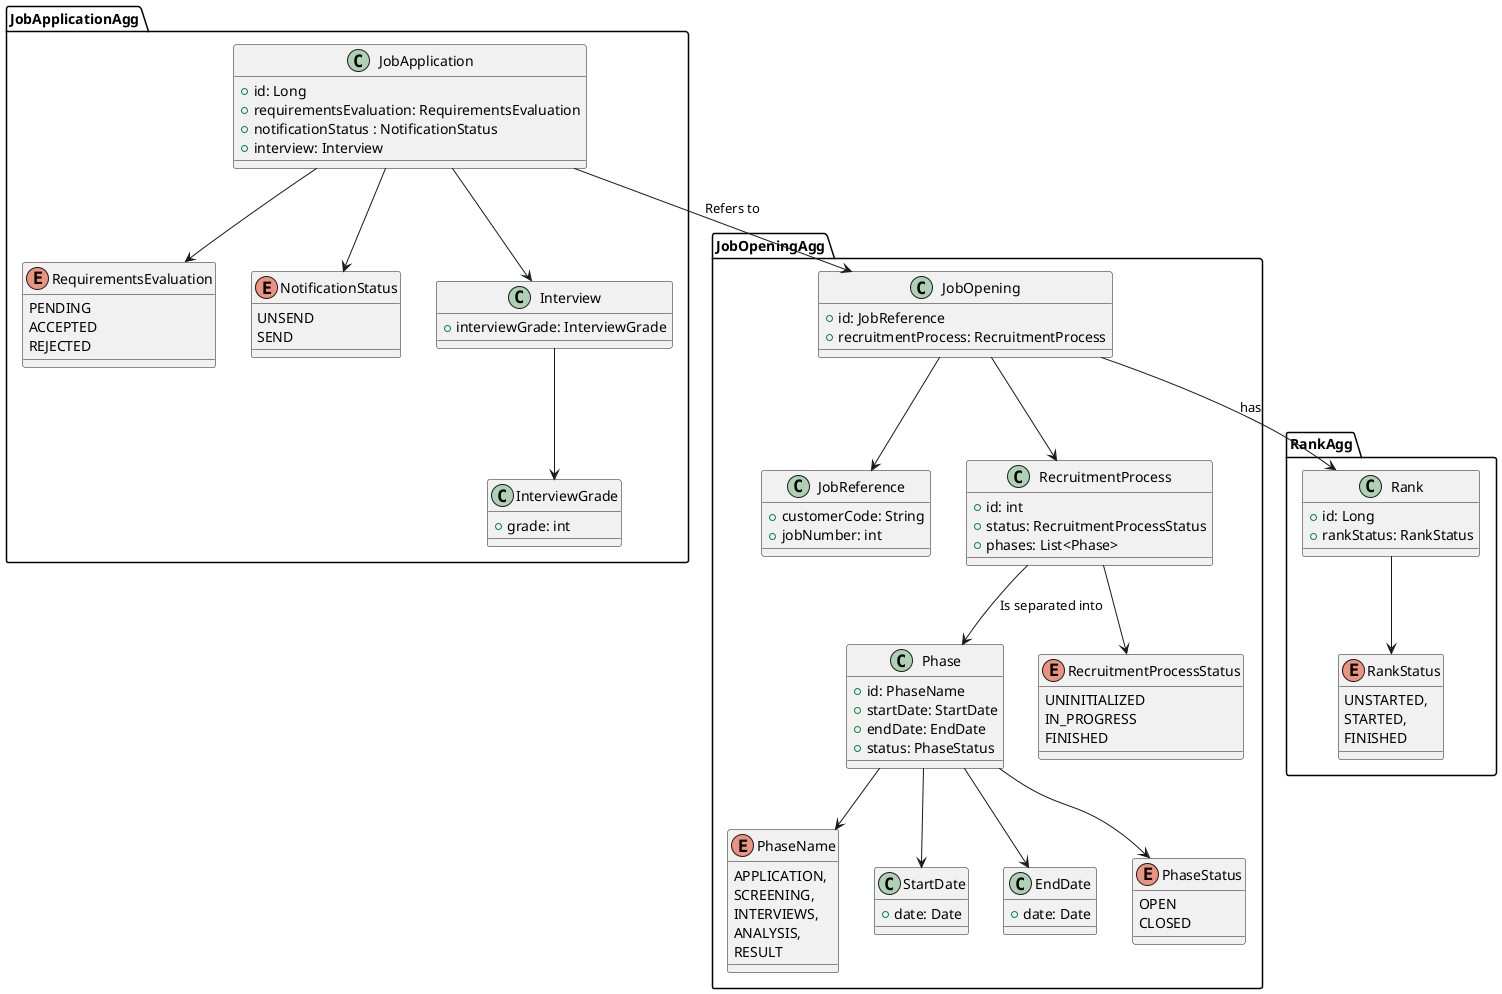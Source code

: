 @startuml DomainModel
package JobOpeningAgg {

    class JobOpening {
        +id: JobReference
        +recruitmentProcess: RecruitmentProcess
    }

    class JobReference {
        + customerCode: String
        + jobNumber: int
    }

    class RecruitmentProcess {
        +id: int
        +status: RecruitmentProcessStatus
        +phases: List<Phase>
    }

    class Phase {
        +id: PhaseName
        +startDate: StartDate
        +endDate: EndDate
        +status: PhaseStatus
    }

    enum PhaseName {
            APPLICATION,
            SCREENING,
            INTERVIEWS,
            ANALYSIS,
            RESULT
    }

    class StartDate {
        +date: Date
    }

    class EndDate {
        +date: Date
    }

    enum PhaseStatus {
        OPEN
        CLOSED
    }

    enum RecruitmentProcessStatus {
        UNINITIALIZED
        IN_PROGRESS
        FINISHED
    }

    JobOpening --> RecruitmentProcess
    JobOpening --> JobReference
    RecruitmentProcess --> RecruitmentProcessStatus
    RecruitmentProcess --> Phase : "Is separated into"
    Phase --> PhaseName
    Phase --> StartDate
    Phase --> EndDate
    Phase --> PhaseStatus
}

package JobApplicationAgg {
    class JobApplication {
        +id: Long
        +requirementsEvaluation: RequirementsEvaluation
        +notificationStatus : NotificationStatus
        +interview: Interview
    }

    enum RequirementsEvaluation {
        PENDING
        ACCEPTED
        REJECTED
    }

    enum NotificationStatus {
        UNSEND
        SEND
    }

    class Interview {
        +interviewGrade: InterviewGrade
    }

    class InterviewGrade {
        +grade: int
    }

    JobApplication --> RequirementsEvaluation
    JobApplication --> Interview
    JobApplication --> JobOpening : Refers to
    JobApplication --> NotificationStatus
    Interview --> InterviewGrade
}

package RankAgg {
    class Rank {
        +id: Long
        +rankStatus: RankStatus
    }

    enum RankStatus {
        UNSTARTED,
        STARTED,
        FINISHED
    }

    Rank --> RankStatus
    JobOpening --> Rank : "has"
}

@enduml